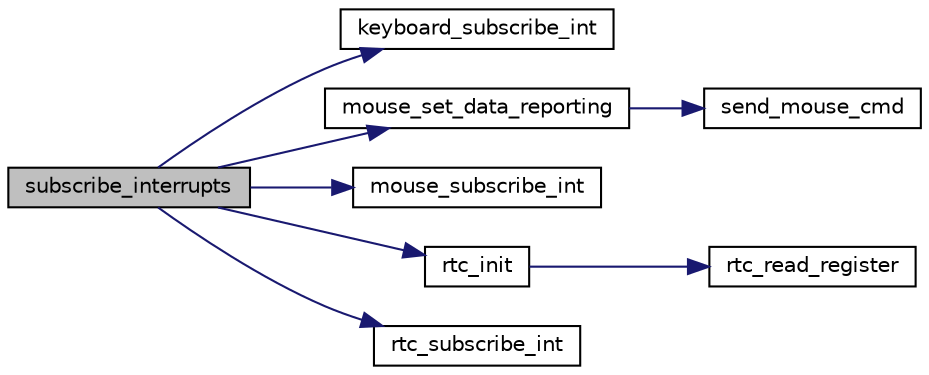 digraph "subscribe_interrupts"
{
 // LATEX_PDF_SIZE
  edge [fontname="Helvetica",fontsize="10",labelfontname="Helvetica",labelfontsize="10"];
  node [fontname="Helvetica",fontsize="10",shape=record];
  rankdir="LR";
  Node1 [label="subscribe_interrupts",height=0.2,width=0.4,color="black", fillcolor="grey75", style="filled", fontcolor="black",tooltip="Subscribe interrupts: keyboard, mouse, timer."];
  Node1 -> Node2 [color="midnightblue",fontsize="10",style="solid",fontname="Helvetica"];
  Node2 [label="keyboard_subscribe_int",height=0.2,width=0.4,color="black", fillcolor="white", style="filled",URL="$group__kbc.html#ga178b1db0b319dccad2840cc3fd273132",tooltip="Subscribe keyboard interrupts and disable Minix default handler."];
  Node1 -> Node3 [color="midnightblue",fontsize="10",style="solid",fontname="Helvetica"];
  Node3 [label="mouse_set_data_reporting",height=0.2,width=0.4,color="black", fillcolor="white", style="filled",URL="$group__kbc.html#ga4d9635de3822207c02c436094dcc8faa",tooltip="Enable and disable mouse data reporting."];
  Node3 -> Node4 [color="midnightblue",fontsize="10",style="solid",fontname="Helvetica"];
  Node4 [label="send_mouse_cmd",height=0.2,width=0.4,color="black", fillcolor="white", style="filled",URL="$group__kbc.html#ga82f99b946c248938565834b226f08b1b",tooltip="Send a command to the mouse."];
  Node1 -> Node5 [color="midnightblue",fontsize="10",style="solid",fontname="Helvetica"];
  Node5 [label="mouse_subscribe_int",height=0.2,width=0.4,color="black", fillcolor="white", style="filled",URL="$group__kbc.html#ga20285aed4b3ef45812cd967532dd09db",tooltip="Subscribe mouse interrupts and disable Minix's default handler."];
  Node1 -> Node6 [color="midnightblue",fontsize="10",style="solid",fontname="Helvetica"];
  Node6 [label="rtc_init",height=0.2,width=0.4,color="black", fillcolor="white", style="filled",URL="$group__driver.html#ga1964e6235dada06fa7ee91e7b8da02dd",tooltip="Initializes the RTC. Call this function before starting to use it."];
  Node6 -> Node7 [color="midnightblue",fontsize="10",style="solid",fontname="Helvetica"];
  Node7 [label="rtc_read_register",height=0.2,width=0.4,color="black", fillcolor="white", style="filled",URL="$group__driver.html#ga4ebd09baf3ebabb95fb10303cd4f7a62",tooltip="Read an rtc register."];
  Node1 -> Node8 [color="midnightblue",fontsize="10",style="solid",fontname="Helvetica"];
  Node8 [label="rtc_subscribe_int",height=0.2,width=0.4,color="black", fillcolor="white", style="filled",URL="$group__driver.html#ga5171a9c0f54940fe60f7500896afcc86",tooltip="Subscribe real time clock interrupts."];
}
